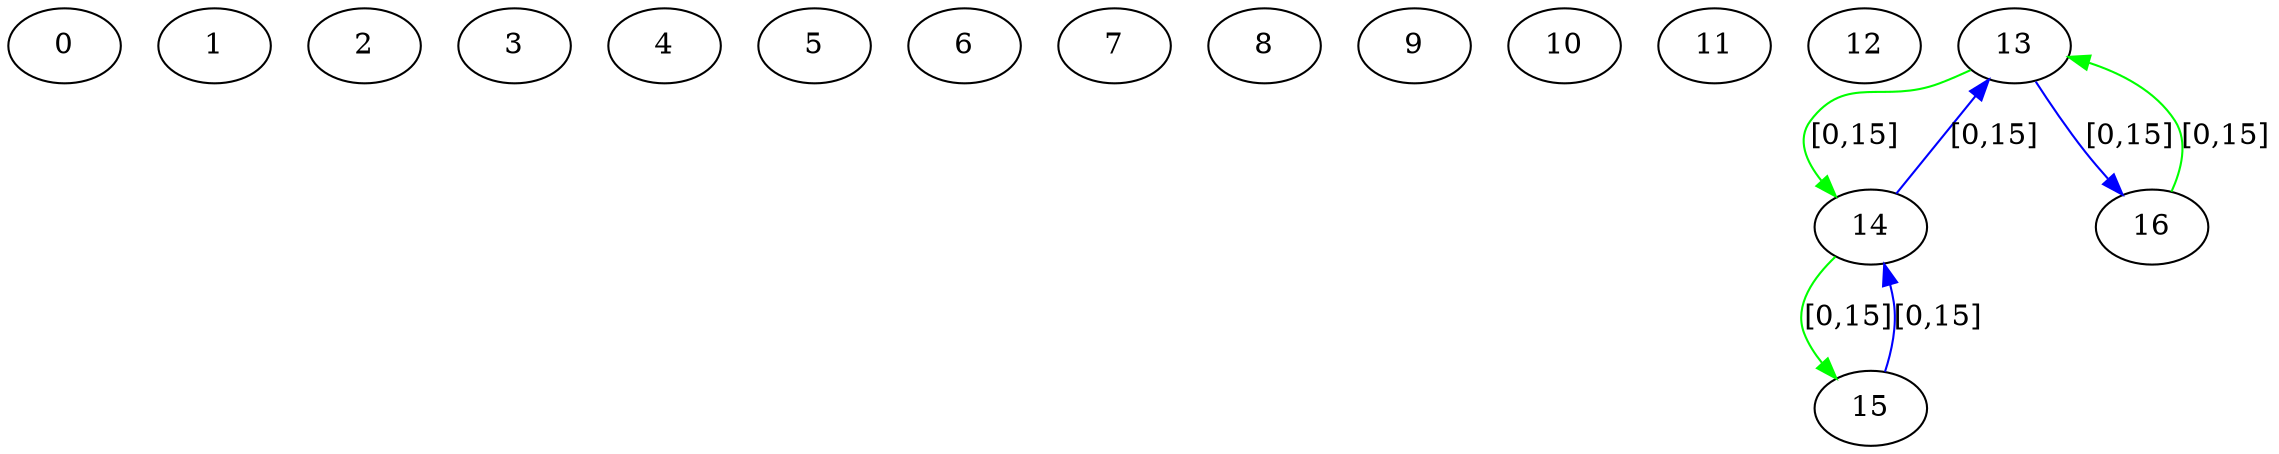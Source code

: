 digraph  {
0 [label=0];
1 [label=1];
2 [label=2];
3 [label=3];
4 [label=4];
5 [label=5];
6 [label=6];
7 [label=7];
8 [label=8];
9 [label=9];
10 [label=10];
11 [label=11];
12 [label=12];
13 [label=13];
14 [label=14];
15 [label=15];
16 [label=16];
13 -> 16  [color=blue, key=0, label="[0,15]"];
13 -> 14  [color=green, key=0, label="[0,15]"];
14 -> 13  [color=blue, key=0, label="[0,15]"];
14 -> 15  [color=green, key=0, label="[0,15]"];
15 -> 14  [color=blue, key=0, label="[0,15]"];
16 -> 13  [color=green, key=0, label="[0,15]"];
}
